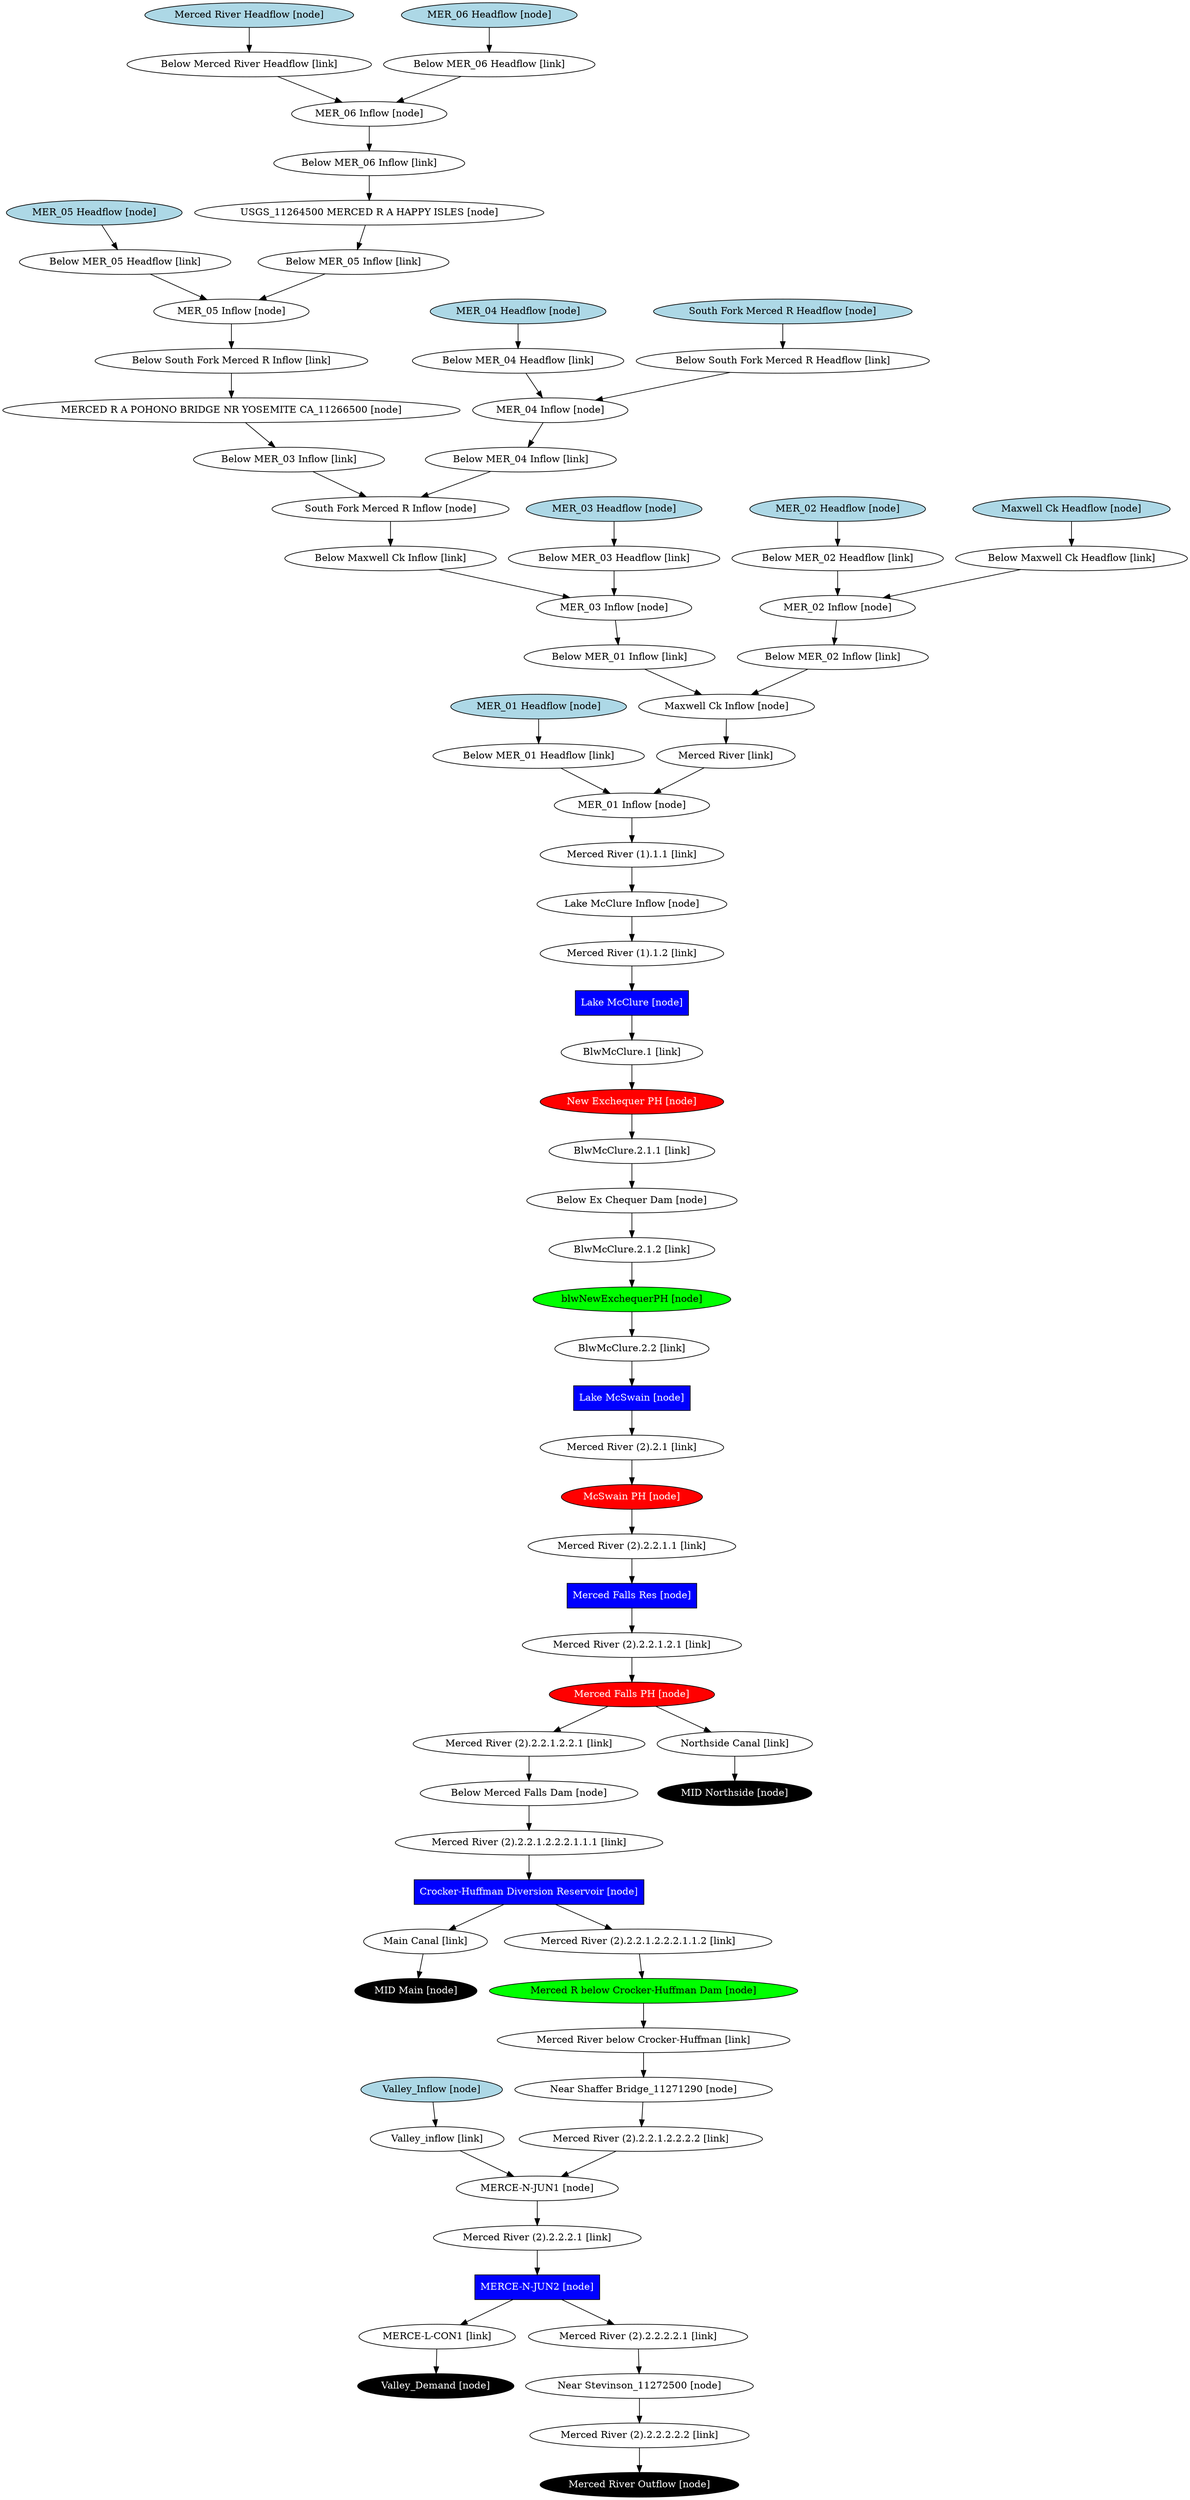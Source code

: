 // merced
digraph merced {
	"Below Maxwell Ck Headflow [link]" [fillcolor=white fontcolor=black shape=oval style=filled]
	"Below Maxwell Ck Inflow [link]" [fillcolor=white fontcolor=black shape=oval style=filled]
	"Below Merced River Headflow [link]" [fillcolor=white fontcolor=black shape=oval style=filled]
	"Below MER_01 Headflow [link]" [fillcolor=white fontcolor=black shape=oval style=filled]
	"Below MER_01 Inflow [link]" [fillcolor=white fontcolor=black shape=oval style=filled]
	"Below MER_02 Headflow [link]" [fillcolor=white fontcolor=black shape=oval style=filled]
	"Below MER_02 Inflow [link]" [fillcolor=white fontcolor=black shape=oval style=filled]
	"Below MER_03 Headflow [link]" [fillcolor=white fontcolor=black shape=oval style=filled]
	"Below MER_03 Inflow [link]" [fillcolor=white fontcolor=black shape=oval style=filled]
	"Below MER_04 Headflow [link]" [fillcolor=white fontcolor=black shape=oval style=filled]
	"Below MER_04 Inflow [link]" [fillcolor=white fontcolor=black shape=oval style=filled]
	"Below MER_05 Headflow [link]" [fillcolor=white fontcolor=black shape=oval style=filled]
	"Below MER_05 Inflow [link]" [fillcolor=white fontcolor=black shape=oval style=filled]
	"Below MER_06 Headflow [link]" [fillcolor=white fontcolor=black shape=oval style=filled]
	"Below MER_06 Inflow [link]" [fillcolor=white fontcolor=black shape=oval style=filled]
	"Below South Fork Merced R Headflow [link]" [fillcolor=white fontcolor=black shape=oval style=filled]
	"Below South Fork Merced R Inflow [link]" [fillcolor=white fontcolor=black shape=oval style=filled]
	"BlwMcClure.1 [link]" [fillcolor=white fontcolor=black shape=oval style=filled]
	"BlwMcClure.2.1.1 [link]" [fillcolor=white fontcolor=black shape=oval style=filled]
	"BlwMcClure.2.1.2 [link]" [fillcolor=white fontcolor=black shape=oval style=filled]
	"BlwMcClure.2.2 [link]" [fillcolor=white fontcolor=black shape=oval style=filled]
	"Main Canal [link]" [fillcolor=white fontcolor=black shape=oval style=filled]
	"MERCE-L-CON1 [link]" [fillcolor=white fontcolor=black shape=oval style=filled]
	"Merced River [link]" [fillcolor=white fontcolor=black shape=oval style=filled]
	"Merced River (1).1.1 [link]" [fillcolor=white fontcolor=black shape=oval style=filled]
	"Merced River (1).1.2 [link]" [fillcolor=white fontcolor=black shape=oval style=filled]
	"Merced River (2).2.1 [link]" [fillcolor=white fontcolor=black shape=oval style=filled]
	"Merced River (2).2.2.1.1 [link]" [fillcolor=white fontcolor=black shape=oval style=filled]
	"Merced River (2).2.2.1.2.1 [link]" [fillcolor=white fontcolor=black shape=oval style=filled]
	"Merced River (2).2.2.1.2.2.1 [link]" [fillcolor=white fontcolor=black shape=oval style=filled]
	"Merced River (2).2.2.1.2.2.2.1.1.1 [link]" [fillcolor=white fontcolor=black shape=oval style=filled]
	"Merced River (2).2.2.1.2.2.2.1.1.2 [link]" [fillcolor=white fontcolor=black shape=oval style=filled]
	"Merced River (2).2.2.1.2.2.2.2 [link]" [fillcolor=white fontcolor=black shape=oval style=filled]
	"Merced River (2).2.2.2.1 [link]" [fillcolor=white fontcolor=black shape=oval style=filled]
	"Merced River (2).2.2.2.2.1 [link]" [fillcolor=white fontcolor=black shape=oval style=filled]
	"Merced River (2).2.2.2.2.2 [link]" [fillcolor=white fontcolor=black shape=oval style=filled]
	"Merced River below Crocker-Huffman [link]" [fillcolor=white fontcolor=black shape=oval style=filled]
	"Northside Canal [link]" [fillcolor=white fontcolor=black shape=oval style=filled]
	"Valley_inflow [link]" [fillcolor=white fontcolor=black shape=oval style=filled]
	"Below Ex Chequer Dam [node]" [fillcolor=white fontcolor=black shape=oval style=filled]
	"Below Merced Falls Dam [node]" [fillcolor=white fontcolor=black shape=oval style=filled]
	"blwNewExchequerPH [node]" [fillcolor=green fontcolor=black shape=oval style=filled]
	"Crocker-Huffman Diversion Reservoir [node]" [fillcolor=blue fontcolor=white shape=rect style=filled]
	"Lake McClure [node]" [fillcolor=blue fontcolor=white shape=rect style=filled]
	"Lake McClure Inflow [node]" [fillcolor=white fontcolor=black shape=oval style=filled]
	"Lake McSwain [node]" [fillcolor=blue fontcolor=white shape=rect style=filled]
	"Maxwell Ck Headflow [node]" [fillcolor=lightblue fontcolor=black shape=oval style=filled]
	"Maxwell Ck Inflow [node]" [fillcolor=white fontcolor=black shape=oval style=filled]
	"McSwain PH [node]" [fillcolor=red fontcolor=white shape=oval style=filled]
	"MERCE-N-JUN1 [node]" [fillcolor=white fontcolor=black shape=oval style=filled]
	"MERCE-N-JUN2 [node]" [fillcolor=blue fontcolor=white shape=rect style=filled]
	"Merced Falls PH [node]" [fillcolor=red fontcolor=white shape=oval style=filled]
	"Merced Falls Res [node]" [fillcolor=blue fontcolor=white shape=rect style=filled]
	"MERCED R A POHONO BRIDGE NR YOSEMITE CA_11266500 [node]" [fillcolor=white fontcolor=black shape=oval style=filled]
	"Merced R below Crocker-Huffman Dam [node]" [fillcolor=green fontcolor=black shape=oval style=filled]
	"Merced River Headflow [node]" [fillcolor=lightblue fontcolor=black shape=oval style=filled]
	"Merced River Outflow [node]" [fillcolor=black fontcolor=white shape=oval style=filled]
	"MER_01 Headflow [node]" [fillcolor=lightblue fontcolor=black shape=oval style=filled]
	"MER_01 Inflow [node]" [fillcolor=white fontcolor=black shape=oval style=filled]
	"MER_02 Headflow [node]" [fillcolor=lightblue fontcolor=black shape=oval style=filled]
	"MER_02 Inflow [node]" [fillcolor=white fontcolor=black shape=oval style=filled]
	"MER_03 Headflow [node]" [fillcolor=lightblue fontcolor=black shape=oval style=filled]
	"MER_03 Inflow [node]" [fillcolor=white fontcolor=black shape=oval style=filled]
	"MER_04 Headflow [node]" [fillcolor=lightblue fontcolor=black shape=oval style=filled]
	"MER_04 Inflow [node]" [fillcolor=white fontcolor=black shape=oval style=filled]
	"MER_05 Headflow [node]" [fillcolor=lightblue fontcolor=black shape=oval style=filled]
	"MER_05 Inflow [node]" [fillcolor=white fontcolor=black shape=oval style=filled]
	"MER_06 Headflow [node]" [fillcolor=lightblue fontcolor=black shape=oval style=filled]
	"MER_06 Inflow [node]" [fillcolor=white fontcolor=black shape=oval style=filled]
	"MID Main [node]" [fillcolor=black fontcolor=white shape=oval style=filled]
	"MID Northside [node]" [fillcolor=black fontcolor=white shape=oval style=filled]
	"Near Shaffer Bridge_11271290 [node]" [fillcolor=white fontcolor=black shape=oval style=filled]
	"Near Stevinson_11272500 [node]" [fillcolor=white fontcolor=black shape=oval style=filled]
	"New Exchequer PH [node]" [fillcolor=red fontcolor=white shape=oval style=filled]
	"South Fork Merced R Headflow [node]" [fillcolor=lightblue fontcolor=black shape=oval style=filled]
	"South Fork Merced R Inflow [node]" [fillcolor=white fontcolor=black shape=oval style=filled]
	"USGS_11264500 MERCED R A HAPPY ISLES [node]" [fillcolor=white fontcolor=black shape=oval style=filled]
	"Valley_Demand [node]" [fillcolor=black fontcolor=white shape=oval style=filled]
	"Valley_Inflow [node]" [fillcolor=lightblue fontcolor=black shape=oval style=filled]
	"Maxwell Ck Headflow [node]" -> "Below Maxwell Ck Headflow [link]"
	"Below Maxwell Ck Headflow [link]" -> "MER_02 Inflow [node]"
	"South Fork Merced R Inflow [node]" -> "Below Maxwell Ck Inflow [link]"
	"Below Maxwell Ck Inflow [link]" -> "MER_03 Inflow [node]"
	"Merced River Headflow [node]" -> "Below Merced River Headflow [link]"
	"Below Merced River Headflow [link]" -> "MER_06 Inflow [node]"
	"MER_01 Headflow [node]" -> "Below MER_01 Headflow [link]"
	"Below MER_01 Headflow [link]" -> "MER_01 Inflow [node]"
	"MER_03 Inflow [node]" -> "Below MER_01 Inflow [link]"
	"Below MER_01 Inflow [link]" -> "Maxwell Ck Inflow [node]"
	"MER_02 Headflow [node]" -> "Below MER_02 Headflow [link]"
	"Below MER_02 Headflow [link]" -> "MER_02 Inflow [node]"
	"MER_02 Inflow [node]" -> "Below MER_02 Inflow [link]"
	"Below MER_02 Inflow [link]" -> "Maxwell Ck Inflow [node]"
	"MER_03 Headflow [node]" -> "Below MER_03 Headflow [link]"
	"Below MER_03 Headflow [link]" -> "MER_03 Inflow [node]"
	"MERCED R A POHONO BRIDGE NR YOSEMITE CA_11266500 [node]" -> "Below MER_03 Inflow [link]"
	"Below MER_03 Inflow [link]" -> "South Fork Merced R Inflow [node]"
	"MER_04 Headflow [node]" -> "Below MER_04 Headflow [link]"
	"Below MER_04 Headflow [link]" -> "MER_04 Inflow [node]"
	"MER_04 Inflow [node]" -> "Below MER_04 Inflow [link]"
	"Below MER_04 Inflow [link]" -> "South Fork Merced R Inflow [node]"
	"MER_05 Headflow [node]" -> "Below MER_05 Headflow [link]"
	"Below MER_05 Headflow [link]" -> "MER_05 Inflow [node]"
	"USGS_11264500 MERCED R A HAPPY ISLES [node]" -> "Below MER_05 Inflow [link]"
	"Below MER_05 Inflow [link]" -> "MER_05 Inflow [node]"
	"MER_06 Headflow [node]" -> "Below MER_06 Headflow [link]"
	"Below MER_06 Headflow [link]" -> "MER_06 Inflow [node]"
	"MER_06 Inflow [node]" -> "Below MER_06 Inflow [link]"
	"Below MER_06 Inflow [link]" -> "USGS_11264500 MERCED R A HAPPY ISLES [node]"
	"South Fork Merced R Headflow [node]" -> "Below South Fork Merced R Headflow [link]"
	"Below South Fork Merced R Headflow [link]" -> "MER_04 Inflow [node]"
	"MER_05 Inflow [node]" -> "Below South Fork Merced R Inflow [link]"
	"Below South Fork Merced R Inflow [link]" -> "MERCED R A POHONO BRIDGE NR YOSEMITE CA_11266500 [node]"
	"Lake McClure [node]" -> "BlwMcClure.1 [link]"
	"BlwMcClure.1 [link]" -> "New Exchequer PH [node]"
	"New Exchequer PH [node]" -> "BlwMcClure.2.1.1 [link]"
	"BlwMcClure.2.1.1 [link]" -> "Below Ex Chequer Dam [node]"
	"Below Ex Chequer Dam [node]" -> "BlwMcClure.2.1.2 [link]"
	"BlwMcClure.2.1.2 [link]" -> "blwNewExchequerPH [node]"
	"blwNewExchequerPH [node]" -> "BlwMcClure.2.2 [link]"
	"BlwMcClure.2.2 [link]" -> "Lake McSwain [node]"
	"Crocker-Huffman Diversion Reservoir [node]" -> "Main Canal [link]"
	"Main Canal [link]" -> "MID Main [node]"
	"MERCE-N-JUN2 [node]" -> "MERCE-L-CON1 [link]"
	"MERCE-L-CON1 [link]" -> "Valley_Demand [node]"
	"Maxwell Ck Inflow [node]" -> "Merced River [link]"
	"Merced River [link]" -> "MER_01 Inflow [node]"
	"MER_01 Inflow [node]" -> "Merced River (1).1.1 [link]"
	"Merced River (1).1.1 [link]" -> "Lake McClure Inflow [node]"
	"Lake McClure Inflow [node]" -> "Merced River (1).1.2 [link]"
	"Merced River (1).1.2 [link]" -> "Lake McClure [node]"
	"Lake McSwain [node]" -> "Merced River (2).2.1 [link]"
	"Merced River (2).2.1 [link]" -> "McSwain PH [node]"
	"McSwain PH [node]" -> "Merced River (2).2.2.1.1 [link]"
	"Merced River (2).2.2.1.1 [link]" -> "Merced Falls Res [node]"
	"Merced Falls Res [node]" -> "Merced River (2).2.2.1.2.1 [link]"
	"Merced River (2).2.2.1.2.1 [link]" -> "Merced Falls PH [node]"
	"Merced Falls PH [node]" -> "Merced River (2).2.2.1.2.2.1 [link]"
	"Merced River (2).2.2.1.2.2.1 [link]" -> "Below Merced Falls Dam [node]"
	"Below Merced Falls Dam [node]" -> "Merced River (2).2.2.1.2.2.2.1.1.1 [link]"
	"Merced River (2).2.2.1.2.2.2.1.1.1 [link]" -> "Crocker-Huffman Diversion Reservoir [node]"
	"Crocker-Huffman Diversion Reservoir [node]" -> "Merced River (2).2.2.1.2.2.2.1.1.2 [link]"
	"Merced River (2).2.2.1.2.2.2.1.1.2 [link]" -> "Merced R below Crocker-Huffman Dam [node]"
	"Near Shaffer Bridge_11271290 [node]" -> "Merced River (2).2.2.1.2.2.2.2 [link]"
	"Merced River (2).2.2.1.2.2.2.2 [link]" -> "MERCE-N-JUN1 [node]"
	"MERCE-N-JUN1 [node]" -> "Merced River (2).2.2.2.1 [link]"
	"Merced River (2).2.2.2.1 [link]" -> "MERCE-N-JUN2 [node]"
	"MERCE-N-JUN2 [node]" -> "Merced River (2).2.2.2.2.1 [link]"
	"Merced River (2).2.2.2.2.1 [link]" -> "Near Stevinson_11272500 [node]"
	"Near Stevinson_11272500 [node]" -> "Merced River (2).2.2.2.2.2 [link]"
	"Merced River (2).2.2.2.2.2 [link]" -> "Merced River Outflow [node]"
	"Merced R below Crocker-Huffman Dam [node]" -> "Merced River below Crocker-Huffman [link]"
	"Merced River below Crocker-Huffman [link]" -> "Near Shaffer Bridge_11271290 [node]"
	"Merced Falls PH [node]" -> "Northside Canal [link]"
	"Northside Canal [link]" -> "MID Northside [node]"
	"Valley_Inflow [node]" -> "Valley_inflow [link]"
	"Valley_inflow [link]" -> "MERCE-N-JUN1 [node]"
}
